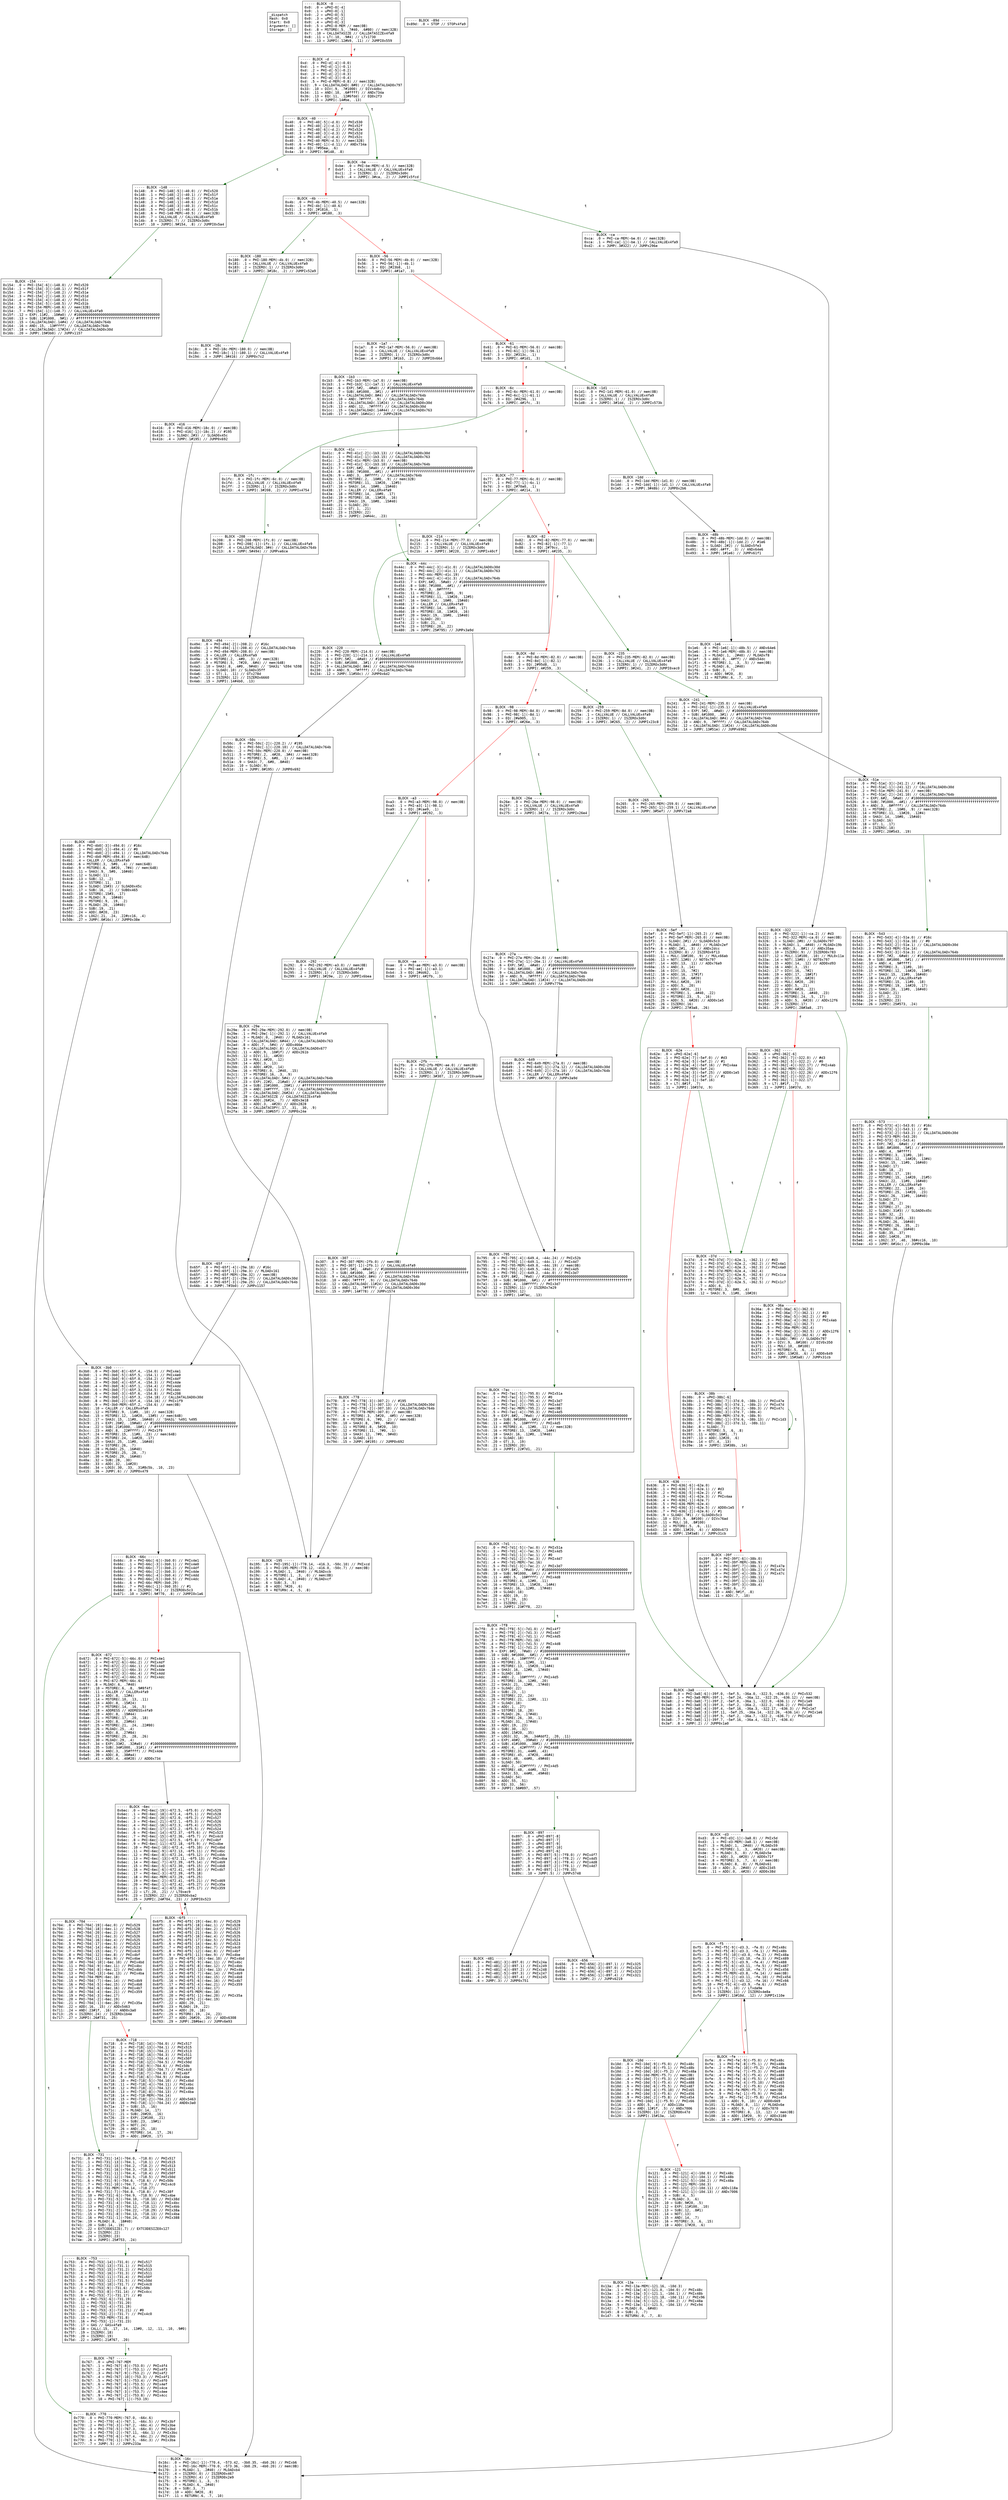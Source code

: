 
digraph G {
graph [fontname = "consolas"];
node  [fontname = "consolas"];
edge  [fontname = "consolas"];
ff [label="{_dispatch\lHash: 0x0\lStart: 0x0\lArguments: []\lStorage: []\l}", shape="record"];
block_0 [label="----- BLOCK ~0 -----\l0x0: .0 = uPHI~0[-4]\l0x0: .1 = uPHI~0[-1]\l0x0: .2 = uPHI~0[-5]\l0x0: .3 = uPHI~0[-2]\l0x0: .4 = uPHI~0[-3]\l0x0: .5 = uPHI~0-MEM // mem(0B)\l0x4: .8 = MSTORE(.5, .7#40, .6#80) // mem(32B)\l0x7: .10 = CALLDATASIZE // CALLDATASIZEx4fa9\l0x8: .11 = LT(.10, .9#4) // LTx1730\l0xc: .13 = JUMPI(.12#b9, .11) // JUMPI0x559\l", shape="record"];
block_d [label="----- BLOCK ~d -----\l0xd: .0 = PHI~d[-4](~0.0)\l0xd: .1 = PHI~d[-1](~0.1)\l0xd: .2 = PHI~d[-5](~0.2)\l0xd: .3 = PHI~d[-2](~0.3)\l0xd: .4 = PHI~d[-3](~0.4)\l0xd: .5 = PHI~d-MEM(~0.8) // mem(32B)\l0x32: .9 = CALLDATALOAD(.8#0) // CALLDATALOAD0x797\l0x33: .10 = DIV(.9, .7#1000) // DIVx4dbc\l0x34: .11 = AND(.10, .6#ffff) // ANDx734a\l0x3b: .13 = EQ(.11, .12#6fdd) // EQ0x2f3\l0x3f: .15 = JUMPI(.14#be, .13)\l", shape="record"];
block_40 [label="----- BLOCK ~40 -----\l0x40: .0 = PHI~40[-5](~d.0) // PHIx530\l0x40: .1 = PHI~40[-2](~d.1) // PHIx52f\l0x40: .2 = PHI~40[-6](~d.2) // PHIx52e\l0x40: .3 = PHI~40[-3](~d.3) // PHIx52d\l0x40: .4 = PHI~40[-4](~d.4) // PHIx52c\l0x40: .5 = PHI~40-MEM(~d.5) // mem(32B)\l0x40: .6 = PHI~40[-1](~d.11) // ANDx734a\l0x46: .8 = EQ(.7#95ea, .6)\l0x4a: .10 = JUMPI(.9#148, .8)\l", shape="record"];
block_4b [label="----- BLOCK ~4b -----\l0x4b: .0 = PHI~4b-MEM(~40.5) // mem(32B)\l0x4b: .1 = PHI~4b[-1](~40.6)\l0x51: .3 = EQ(.2#1816, .1)\l0x55: .5 = JUMPI(.4#180, .3)\l", shape="record"];
block_56 [label="----- BLOCK ~56 -----\l0x56: .0 = PHI~56-MEM(~4b.0) // mem(32B)\l0x56: .1 = PHI~56[-1](~4b.1)\l0x5c: .3 = EQ(.2#23b8, .1)\l0x60: .5 = JUMPI(.4#1a7, .3)\l", shape="record"];
block_61 [label="----- BLOCK ~61 -----\l0x61: .0 = PHI~61-MEM(~56.0) // mem(0B)\l0x61: .1 = PHI~61[-1](~56.1)\l0x67: .3 = EQ(.2#313c, .1)\l0x6b: .5 = JUMPI(.4#1d1, .3)\l", shape="record"];
block_6c [label="----- BLOCK ~6c -----\l0x6c: .0 = PHI~6c-MEM(~61.0) // mem(0B)\l0x6c: .1 = PHI~6c[-1](~61.1)\l0x72: .3 = EQ(.2#4296, .1)\l0x76: .5 = JUMPI(.4#1fc, .3)\l", shape="record"];
block_77 [label="----- BLOCK ~77 -----\l0x77: .0 = PHI~77-MEM(~6c.0) // mem(0B)\l0x77: .1 = PHI~77[-1](~6c.1)\l0x7d: .3 = EQ(.2#70a0, .1)\l0x81: .5 = JUMPI(.4#214, .3)\l", shape="record"];
block_82 [label="----- BLOCK ~82 -----\l0x82: .0 = PHI~82-MEM(~77.0) // mem(0B)\l0x82: .1 = PHI~82[-1](~77.1)\l0x88: .3 = EQ(.2#79cc, .1)\l0x8c: .5 = JUMPI(.4#235, .3)\l", shape="record"];
block_8d [label="----- BLOCK ~8d -----\l0x8d: .0 = PHI~8d-MEM(~82.0) // mem(0B)\l0x8d: .1 = PHI~8d[-1](~82.1)\l0x93: .3 = EQ(.2#95d8, .1)\l0x97: .5 = JUMPI(.4#259, .3)\l", shape="record"];
block_98 [label="----- BLOCK ~98 -----\l0x98: .0 = PHI~98-MEM(~8d.0) // mem(0B)\l0x98: .1 = PHI~98[-1](~8d.1)\l0x9e: .3 = EQ(.2#a905, .1)\l0xa2: .5 = JUMPI(.4#26e, .3)\l", shape="record"];
block_a3 [label="----- BLOCK ~a3 -----\l0xa3: .0 = PHI~a3-MEM(~98.0) // mem(0B)\l0xa3: .1 = PHI~a3[-1](~98.1)\l0xa9: .3 = EQ(.2#cae9, .1)\l0xad: .5 = JUMPI(.4#292, .3)\l", shape="record"];
block_ae [label="----- BLOCK ~ae -----\l0xae: .0 = PHI~ae-MEM(~a3.0) // mem(0B)\l0xae: .1 = PHI~ae[-1](~a3.1)\l0xb4: .3 = EQ(.2#dd62, .1)\l0xb8: .5 = JUMPI(.4#2fb, .3)\l", shape="record"];
block_be [label="----- BLOCK ~be -----\l0xbe: .0 = PHI~be-MEM(~d.5) // mem(32B)\l0xbf: .1 = CALLVALUE // CALLVALUEx4fa9\l0xc1: .2 = ISZERO(.1) // ISZEROx3d0c\l0xc5: .4 = JUMPI(.3#ca, .2) // JUMPIx5fcd\l", shape="record"];
block_ca [label="----- BLOCK ~ca -----\l0xca: .0 = PHI~ca-MEM(~be.0) // mem(32B)\l0xca: .1 = PHI~ca[-1](~be.1) // CALLVALUEx4fa9\l0xd2: .4 = JUMP(.3#322) // JUMPx296e\l", shape="record"];
block_d3 [label="----- BLOCK ~d3 -----\l0xd3: .0 = PHI~d3[-1](~3a8.0) // PHIx5d\l0xd3: .1 = PHI~d3-MEM(~3a8.1) // mem(0B)\l0xd7: .3 = MLOAD(.1, .2#40) // MLOADx59\l0xdc: .5 = MSTORE(.1, .3, .4#20) // mem(0B)\l0xde: .6 = MLOAD(.5, .0) // MLOADx5e\l0xe1: .7 = ADD(.3, .4#20) // ADD0x71f\l0xe2: .8 = MSTORE(.5, .7, .6) // mem(0B)\l0xe4: .9 = MLOAD(.8, .0) // MLOADx61\l0xeb: .10 = ADD(.3, .2#40) // ADDx2345\l0xee: .11 = ADD(.0, .4#20) // ADD0x38d\l", shape="record"];
block_f5 [label="----- BLOCK ~f5 -----\l0xf5: .0 = PHI~f5[-9](~d3.3, ~fe.0) // PHIx48c\l0xf5: .1 = PHI~f5[-8](~d3.3, ~fe.1) // PHIx48b\l0xf5: .2 = PHI~f5[-10](~d3.0, ~fe.2) // PHIx48a\l0xf5: .3 = PHI~f5[-7](~d3.10, ~fe.3) // PHIx489\l0xf5: .4 = PHI~f5[-5](~d3.9, ~fe.4) // PHIx488\l0xf5: .5 = PHI~f5[-6](~d3.11, ~fe.5) // PHIx487\l0xf5: .6 = PHI~f5[-3](~d3.10, ~fe.7) // PHIx456\l0xf5: .7 = PHI~f5-MEM(~d3.8, ~fe.14) // mem(0B)\l0xf5: .8 = PHI~f5[-2](~d3.11, ~fe.10) // PHIx454\l0xf5: .9 = PHI~f5[-1](~d3.12, ~fe.16) // PHIx66\l0xf5: .10 = PHI~f5[-4](~d3.9, ~fe.6) // PHIx65\l0xf8: .11 = LT(.9, .10) // LTxda9e\l0xf9: .12 = ISZERO(.11) // ISZEROx4e8a\l0xfd: .14 = JUMPI(.13#10d, .12) // JUMPIx110e\l", shape="record"];
block_fe [label="----- BLOCK ~fe -----\l0xfe: .0 = PHI~fe[-9](~f5.0) // PHIx48c\l0xfe: .1 = PHI~fe[-8](~f5.1) // PHIx48b\l0xfe: .2 = PHI~fe[-10](~f5.2) // PHIx48a\l0xfe: .3 = PHI~fe[-7](~f5.3) // PHIx489\l0xfe: .4 = PHI~fe[-5](~f5.4) // PHIx488\l0xfe: .5 = PHI~fe[-6](~f5.5) // PHIx487\l0xfe: .6 = PHI~fe[-4](~f5.10) // PHIx65\l0xfe: .7 = PHI~fe[-3](~f5.6) // PHIx456\l0xfe: .8 = PHI~fe-MEM(~f5.7) // mem(0B)\l0xfe: .9 = PHI~fe[-1](~f5.9) // PHIx66\l0xfe: .10 = PHI~fe[-2](~f5.8) // PHIx454\l0x100: .11 = ADD(.9, .10) // ADD0x669\l0x101: .12 = MLOAD(.8, .11) // MLOADx6e\l0x104: .13 = ADD(.9, .7) // ADDx7070\l0x105: .14 = MSTORE(.8, .13, .12) // mem(0B)\l0x108: .16 = ADD(.15#20, .9) // ADDx3180\l0x10c: .18 = JUMP(.17#f5) // JUMPx3b3a\l", shape="record"];
block_10d [label="----- BLOCK ~10d -----\l0x10d: .0 = PHI~10d[-9](~f5.0) // PHIx48c\l0x10d: .1 = PHI~10d[-8](~f5.1) // PHIx48b\l0x10d: .2 = PHI~10d[-10](~f5.2) // PHIx48a\l0x10d: .3 = PHI~10d-MEM(~f5.7) // mem(0B)\l0x10d: .4 = PHI~10d[-7](~f5.3) // PHIx489\l0x10d: .5 = PHI~10d[-5](~f5.4) // PHIx488\l0x10d: .6 = PHI~10d[-6](~f5.5) // PHIx487\l0x10d: .7 = PHI~10d[-4](~f5.10) // PHIx65\l0x10d: .8 = PHI~10d[-3](~f5.6) // PHIx456\l0x10d: .9 = PHI~10d[-2](~f5.8) // PHIx454\l0x10d: .10 = PHI~10d[-1](~f5.9) // PHIx66\l0x116: .11 = ADD(.5, .4) // ADDx118a\l0x11a: .13 = AND(.12#1f, .5) // ANDx7006\l0x11c: .14 = ISZERO(.13) // ISZERO0x47d\l0x120: .16 = JUMPI(.15#13a, .14)\l", shape="record"];
block_121 [label="----- BLOCK ~121 -----\l0x121: .0 = PHI~121[-4](~10d.0) // PHIx48c\l0x121: .1 = PHI~121[-3](~10d.1) // PHIx48b\l0x121: .2 = PHI~121[-5](~10d.2) // PHIx48a\l0x121: .3 = PHI~121-MEM(~10d.3)\l0x121: .4 = PHI~121[-2](~10d.11) // ADDx118a\l0x121: .5 = PHI~121[-1](~10d.13) // ANDx7006\l0x123: .6 = SUB(.4, .5)\l0x125: .7 = MLOAD(.3, .6)\l0x12b: .10 = SUB(.9#20, .5)\l0x12f: .12 = EXP(.11#100, .10)\l0x130: .13 = SUB(.12, .8#1)\l0x131: .14 = NOT(.13)\l0x132: .15 = AND(.14, .7)\l0x134: .16 = MSTORE(.3, .6, .15)\l0x137: .18 = ADD(.17#20, .6)\l", shape="record"];
block_13a [label="----- BLOCK ~13a -----\l0x13a: .0 = PHI~13a-MEM(~121.16, ~10d.3)\l0x13a: .1 = PHI~13a[-4](~121.0, ~10d.0) // PHIx48c\l0x13a: .2 = PHI~13a[-3](~121.1, ~10d.1) // PHIx48b\l0x13a: .3 = PHI~13a[-2](~121.18, ~10d.11) // PHIx96\l0x13a: .4 = PHI~13a[-5](~121.2, ~10d.2) // PHIx48a\l0x13a: .5 = PHI~13a[-1](~121.5, ~10d.13) // PHIx94\l0x142: .7 = MLOAD(.0, .6#40)\l0x145: .8 = SUB(.3, .7)\l0x147: .9 = RETURN(.0, .7, .8)\l", shape="record"];
block_148 [label="----- BLOCK ~148 -----\l0x148: .0 = PHI~148[-5](~40.0) // PHIx520\l0x148: .1 = PHI~148[-2](~40.1) // PHIx51f\l0x148: .2 = PHI~148[-6](~40.2) // PHIx51e\l0x148: .3 = PHI~148[-1](~40.6) // PHIx51d\l0x148: .4 = PHI~148[-3](~40.3) // PHIx51c\l0x148: .5 = PHI~148[-4](~40.4) // PHIx51b\l0x148: .6 = PHI~148-MEM(~40.5) // mem(32B)\l0x149: .7 = CALLVALUE // CALLVALUEx4fa9\l0x14b: .8 = ISZERO(.7) // ISZEROx3d0c\l0x14f: .10 = JUMPI(.9#154, .8) // JUMPI0x5a4\l", shape="record"];
block_154 [label="----- BLOCK ~154 -----\l0x154: .0 = PHI~154[-6](~148.0) // PHIx520\l0x154: .1 = PHI~154[-3](~148.1) // PHIx51f\l0x154: .2 = PHI~154[-7](~148.2) // PHIx51e\l0x154: .3 = PHI~154[-2](~148.3) // PHIx51d\l0x154: .4 = PHI~154[-4](~148.4) // PHIx51c\l0x154: .5 = PHI~154[-5](~148.5) // PHIx51b\l0x154: .6 = PHI~154-MEM(~148.6) // mem(32B)\l0x154: .7 = PHI~154[-1](~148.7) // CALLVALUEx4fa9\l0x15f: .12 = EXP(.11#2, .10#a0) // #10000000000000000000000000000000000000000\l0x160: .13 = SUB(.12#1000, .9#1) // #ffffffffffffffffffffffffffffffffffffffff\l0x163: .15 = CALLDATALOAD(.14#4) // CALLDATALOADx764b\l0x164: .16 = AND(.15, .13#ffff) // CALLDATALOADx764b\l0x167: .18 = CALLDATALOAD(.17#24) // CALLDATALOAD0x30d\l0x16b: .20 = JUMP(.19#3b0) // JUMPx1157\l", shape="record"];
block_16c [label="----- BLOCK ~16c -----\l0x16c: .0 = PHI~16c[-1](~770.4, ~573.42, ~3b0.35, ~4b0.26) // PHIxb6\l0x16c: .1 = PHI~16c-MEM(~770.0, ~573.36, ~3b0.29, ~4b0.20) // mem(0B)\l0x170: .3 = MLOAD(.1, .2#40) // MLOADxb4\l0x172: .4 = ISZERO(.0) // ISZERO0x467\l0x173: .5 = ISZERO(.4) // ISZERO0x2e9\l0x175: .6 = MSTORE(.1, .3, .5)\l0x176: .7 = MLOAD(.6, .2#40)\l0x17a: .8 = SUB(.3, .7)\l0x17d: .10 = ADD(.9#20, .8)\l0x17f: .11 = RETURN(.6, .7, .10)\l", shape="record"];
block_180 [label="----- BLOCK ~180 -----\l0x180: .0 = PHI~180-MEM(~4b.0) // mem(32B)\l0x181: .1 = CALLVALUE // CALLVALUEx4fa9\l0x183: .2 = ISZERO(.1) // ISZEROx3d0c\l0x187: .4 = JUMPI(.3#18c, .2) // JUMPIx52a9\l", shape="record"];
block_18c [label="----- BLOCK ~18c -----\l0x18c: .0 = PHI~18c-MEM(~180.0) // mem(0B)\l0x18c: .1 = PHI~18c[-1](~180.1) // CALLVALUEx4fa9\l0x194: .4 = JUMP(.3#416) // JUMP0x7c2\l", shape="record"];
block_195 [label="----- BLOCK ~195 -----\l0x195: .0 = PHI~195[-1](~778.14, ~416.3, ~50c.10) // PHIxcd\l0x195: .1 = PHI~195-MEM(~778.12, ~416.0, ~50c.7) // mem(0B)\l0x199: .3 = MLOAD(.1, .2#40) // MLOADxcb\l0x19c: .4 = MSTORE(.1, .3, .0) // mem(0B)\l0x19d: .5 = MLOAD(.4, .2#40) // MLOADxcf\l0x1a1: .6 = SUB(.3, .5)\l0x1a4: .8 = ADD(.7#20, .6)\l0x1a6: .9 = RETURN(.4, .5, .8)\l", shape="record"];
block_1a7 [label="----- BLOCK ~1a7 -----\l0x1a7: .0 = PHI~1a7-MEM(~56.0) // mem(0B)\l0x1a8: .1 = CALLVALUE // CALLVALUEx4fa9\l0x1aa: .2 = ISZERO(.1) // ISZEROx3d0c\l0x1ae: .4 = JUMPI(.3#1b3, .2) // JUMPI0x664\l", shape="record"];
block_1b3 [label="----- BLOCK ~1b3 -----\l0x1b3: .0 = PHI~1b3-MEM(~1a7.0) // mem(0B)\l0x1b3: .1 = PHI~1b3[-1](~1a7.1) // CALLVALUEx4fa9\l0x1be: .6 = EXP(.5#2, .4#a0) // #10000000000000000000000000000000000000000\l0x1bf: .7 = SUB(.6#1000, .3#1) // #ffffffffffffffffffffffffffffffffffffffff\l0x1c2: .9 = CALLDATALOAD(.8#4) // CALLDATALOADx764b\l0x1c4: .10 = AND(.7#ffff, .9) // CALLDATALOADx764b\l0x1c8: .12 = CALLDATALOAD(.11#24) // CALLDATALOAD0x30d\l0x1c9: .13 = AND(.12, .7#ffff) // CALLDATALOAD0x30d\l0x1cc: .15 = CALLDATALOAD(.14#44) // CALLDATALOAD0x763\l0x1d0: .17 = JUMP(.16#41c) // JUMPx2839\l", shape="record"];
block_1d1 [label="----- BLOCK ~1d1 -----\l0x1d1: .0 = PHI~1d1-MEM(~61.0) // mem(0B)\l0x1d2: .1 = CALLVALUE // CALLVALUEx4fa9\l0x1d4: .2 = ISZERO(.1) // ISZEROx3d0c\l0x1d8: .4 = JUMPI(.3#1dd, .2) // JUMPIx573b\l", shape="record"];
block_1dd [label="----- BLOCK ~1dd -----\l0x1dd: .0 = PHI~1dd-MEM(~1d1.0) // mem(0B)\l0x1dd: .1 = PHI~1dd[-1](~1d1.1) // CALLVALUEx4fa9\l0x1e5: .4 = JUMP(.3#48b) // JUMP0x2b6\l", shape="record"];
block_1e6 [label="----- BLOCK ~1e6 -----\l0x1e6: .0 = PHI~1e6[-1](~48b.5) // ANDx64e6\l0x1e6: .1 = PHI~1e6-MEM(~48b.0) // mem(0B)\l0x1ea: .3 = MLOAD(.1, .2#40) // MLOADxf8\l0x1ef: .5 = AND(.0, .4#ff) // ANDx54dc\l0x1f1: .6 = MSTORE(.1, .3, .5) // mem(0B)\l0x1f2: .7 = MLOAD(.6, .2#40)\l0x1f6: .8 = SUB(.3, .7)\l0x1f9: .10 = ADD(.9#20, .8)\l0x1fb: .11 = RETURN(.6, .7, .10)\l", shape="record"];
block_1fc [label="----- BLOCK ~1fc -----\l0x1fc: .0 = PHI~1fc-MEM(~6c.0) // mem(0B)\l0x1fd: .1 = CALLVALUE // CALLVALUEx4fa9\l0x1ff: .2 = ISZERO(.1) // ISZEROx3d0c\l0x203: .4 = JUMPI(.3#208, .2) // JUMPIx4754\l", shape="record"];
block_208 [label="----- BLOCK ~208 -----\l0x208: .0 = PHI~208-MEM(~1fc.0) // mem(0B)\l0x208: .1 = PHI~208[-1](~1fc.1) // CALLVALUEx4fa9\l0x20f: .4 = CALLDATALOAD(.3#4) // CALLDATALOADx764b\l0x213: .6 = JUMP(.5#494) // JUMPxe6ce\l", shape="record"];
block_214 [label="----- BLOCK ~214 -----\l0x214: .0 = PHI~214-MEM(~77.0) // mem(0B)\l0x215: .1 = CALLVALUE // CALLVALUEx4fa9\l0x217: .2 = ISZERO(.1) // ISZEROx3d0c\l0x21b: .4 = JUMPI(.3#220, .2) // JUMPIx40cf\l", shape="record"];
block_220 [label="----- BLOCK ~220 -----\l0x220: .0 = PHI~220-MEM(~214.0) // mem(0B)\l0x220: .1 = PHI~220[-1](~214.1) // CALLVALUEx4fa9\l0x22b: .6 = EXP(.5#2, .4#a0) // #10000000000000000000000000000000000000000\l0x22c: .7 = SUB(.6#1000, .3#1) // #ffffffffffffffffffffffffffffffffffffffff\l0x22f: .9 = CALLDATALOAD(.8#4) // CALLDATALOADx764b\l0x230: .10 = AND(.9, .7#ffff) // CALLDATALOADx764b\l0x234: .12 = JUMP(.11#50c) // JUMP0x6d2\l", shape="record"];
block_235 [label="----- BLOCK ~235 -----\l0x235: .0 = PHI~235-MEM(~82.0) // mem(0B)\l0x236: .1 = CALLVALUE // CALLVALUEx4fa9\l0x238: .2 = ISZERO(.1) // ISZEROx3d0c\l0x23c: .4 = JUMPI(.3#241, .2) // JUMPI0xec0\l", shape="record"];
block_241 [label="----- BLOCK ~241 -----\l0x241: .0 = PHI~241-MEM(~235.0) // mem(0B)\l0x241: .1 = PHI~241[-1](~235.1) // CALLVALUEx4fa9\l0x24c: .6 = EXP(.5#2, .4#a0) // #10000000000000000000000000000000000000000\l0x24d: .7 = SUB(.6#1000, .3#1) // #ffffffffffffffffffffffffffffffffffffffff\l0x250: .9 = CALLDATALOAD(.8#4) // CALLDATALOADx764b\l0x251: .10 = AND(.9, .7#ffff) // CALLDATALOADx764b\l0x254: .12 = CALLDATALOAD(.11#24) // CALLDATALOAD0x30d\l0x258: .14 = JUMP(.13#51e) // JUMPx6902\l", shape="record"];
block_259 [label="----- BLOCK ~259 -----\l0x259: .0 = PHI~259-MEM(~8d.0) // mem(0B)\l0x25a: .1 = CALLVALUE // CALLVALUEx4fa9\l0x25c: .2 = ISZERO(.1) // ISZEROx3d0c\l0x260: .4 = JUMPI(.3#265, .2) // JUMPIx23c8\l", shape="record"];
block_265 [label="----- BLOCK ~265 -----\l0x265: .0 = PHI~265-MEM(~259.0) // mem(0B)\l0x265: .1 = PHI~265[-1](~259.1) // CALLVALUEx4fa9\l0x26d: .4 = JUMP(.3#5ef) // JUMPx72a8\l", shape="record"];
block_26e [label="----- BLOCK ~26e -----\l0x26e: .0 = PHI~26e-MEM(~98.0) // mem(0B)\l0x26f: .1 = CALLVALUE // CALLVALUEx4fa9\l0x271: .2 = ISZERO(.1) // ISZEROx3d0c\l0x275: .4 = JUMPI(.3#27a, .2) // JUMPIx26e4\l", shape="record"];
block_27a [label="----- BLOCK ~27a -----\l0x27a: .0 = PHI~27a-MEM(~26e.0) // mem(0B)\l0x27a: .1 = PHI~27a[-1](~26e.1) // CALLVALUEx4fa9\l0x285: .6 = EXP(.5#2, .4#a0) // #10000000000000000000000000000000000000000\l0x286: .7 = SUB(.6#1000, .3#1) // #ffffffffffffffffffffffffffffffffffffffff\l0x289: .9 = CALLDATALOAD(.8#4) // CALLDATALOADx764b\l0x28a: .10 = AND(.9, .7#ffff) // CALLDATALOADx764b\l0x28d: .12 = CALLDATALOAD(.11#24) // CALLDATALOAD0x30d\l0x291: .14 = JUMP(.13#649) // JUMPx779a\l", shape="record"];
block_292 [label="----- BLOCK ~292 -----\l0x292: .0 = PHI~292-MEM(~a3.0) // mem(0B)\l0x293: .1 = CALLVALUE // CALLVALUEx4fa9\l0x295: .2 = ISZERO(.1) // ISZEROx3d0c\l0x299: .4 = JUMPI(.3#29e, .2) // JUMPIx6bea\l", shape="record"];
block_29e [label="----- BLOCK ~29e -----\l0x29e: .0 = PHI~29e-MEM(~292.0) // mem(0B)\l0x29e: .1 = PHI~29e[-1](~292.1) // CALLVALUEx4fa9\l0x2a3: .3 = MLOAD(.0, .2#40) // MLOADx161\l0x2aa: .7 = CALLDATALOAD(.6#44) // CALLDATALOAD0x763\l0x2ad: .8 = ADD(.7, .5#4) // ADDx466e\l0x2ae: .9 = CALLDATALOAD(.8) // CALLDATALOAD0x677\l0x2b2: .11 = ADD(.9, .10#1f) // ADDx261b\l0x2b5: .12 = DIV(.11, .4#20)\l0x2b7: .13 = MUL(.4#20, .12)\l0x2b9: .14 = ADD(.3, .13)\l0x2bb: .15 = ADD(.4#20, .14)\l0x2be: .16 = MSTORE(.0, .2#40, .15)\l0x2c1: .17 = MSTORE(.16, .3, .9)\l0x2c7: .19 = CALLDATALOAD(.5#4) // CALLDATALOADx764b\l0x2ce: .23 = EXP(.22#2, .21#a0) // #10000000000000000000000000000000000000000\l0x2cf: .24 = SUB(.23#1000, .20#1) // #ffffffffffffffffffffffffffffffffffffffff\l0x2d0: .25 = AND(.24#ffff, .19) // CALLDATALOADx764b\l0x2d5: .27 = CALLDATALOAD(.26#24) // CALLDATALOAD0x30d\l0x2d7: .28 = CALLDATASIZE // CALLDATASIZEx4fa9\l0x2de: .30 = ADD(.26#24, .7) // ADDx3e18\l0x2e4: .31 = ADD(.3, .4#20) // ADDx2828\l0x2ea: .32 = CALLDATACOPY(.17, .31, .30, .9)\l0x2fa: .34 = JUMP(.33#65f) // JUMP0x24e\l", shape="record"];
block_2fb [label="----- BLOCK ~2fb -----\l0x2fb: .0 = PHI~2fb-MEM(~ae.0) // mem(0B)\l0x2fc: .1 = CALLVALUE // CALLVALUEx4fa9\l0x2fe: .2 = ISZERO(.1) // ISZEROx3d0c\l0x302: .4 = JUMPI(.3#307, .2) // JUMPI0xa4e\l", shape="record"];
block_307 [label="----- BLOCK ~307 -----\l0x307: .0 = PHI~307-MEM(~2fb.0) // mem(0B)\l0x307: .1 = PHI~307[-1](~2fb.1) // CALLVALUEx4fa9\l0x312: .6 = EXP(.5#2, .4#a0) // #10000000000000000000000000000000000000000\l0x313: .7 = SUB(.6#1000, .3#1) // #ffffffffffffffffffffffffffffffffffffffff\l0x316: .9 = CALLDATALOAD(.8#4) // CALLDATALOADx764b\l0x318: .10 = AND(.7#ffff, .9) // CALLDATALOADx764b\l0x31c: .12 = CALLDATALOAD(.11#24) // CALLDATALOAD0x30d\l0x31d: .13 = AND(.12, .7#ffff) // CALLDATALOAD0x30d\l0x321: .15 = JUMP(.14#778) // JUMPx1574\l", shape="record"];
block_322 [label="----- BLOCK ~322 -----\l0x322: .0 = PHI~322[-1](~ca.2) // #d3\l0x322: .1 = PHI~322-MEM(~ca.0) // mem(0B)\l0x326: .3 = SLOAD(.2#0) // SLOAD0x797\l0x32a: .5 = MLOAD(.1, .4#40) // MLOADx19b\l0x332: .9 = AND(.3, .8#1) // ANDx35aa\l0x333: .10 = ISZERO(.9) // ISZERO0x783\l0x337: .12 = MUL(.11#100, .10) // MUL0x11a\l0x33a: .14 = NOT(.13#0) // NOT0x797\l0x33b: .15 = ADD(.14, .12) // ADD0xd93\l0x33e: .16 = AND(.3, .15)\l0x342: .17 = DIV(.16, .7#2)\l0x346: .19 = ADD(.17, .18#1f)\l0x349: .20 = DIV(.19, .6#20)\l0x34b: .21 = MUL(.6#20, .20)\l0x34d: .22 = ADD(.5, .21)\l0x34f: .23 = ADD(.6#20, .22)\l0x352: .24 = MSTORE(.1, .4#40, .23)\l0x355: .25 = MSTORE(.24, .5, .17)\l0x359: .26 = ADD(.5, .6#20) // ADDx12f6\l0x35d: .27 = ISZERO(.17)\l0x361: .29 = JUMPI(.28#3a8, .27)\l", shape="record"];
block_362 [label="----- BLOCK ~362 -----\l0x362: .0 = uPHI~362[-6]\l0x362: .1 = PHI~362[-7](~322.0) // #d3\l0x362: .2 = PHI~362[-5](~322.2) // #0\l0x362: .3 = PHI~362[-4](~322.17) // PHIx4ab\l0x362: .4 = PHI~362-MEM(~322.25)\l0x362: .5 = PHI~362[-3](~322.26) // ADDx12f6\l0x362: .6 = PHI~362[-2](~322.2) // #0\l0x362: .7 = PHI~362[-1](~322.17)\l0x365: .9 = LT(.8#1f, .7)\l0x369: .11 = JUMPI(.10#37d, .9)\l", shape="record"];
block_36a [label="----- BLOCK ~36a -----\l0x36a: .0 = PHI~36a[-6](~362.0)\l0x36a: .1 = PHI~36a[-7](~362.1) // #d3\l0x36a: .2 = PHI~36a[-5](~362.2) // #0\l0x36a: .3 = PHI~36a[-4](~362.3) // PHIx4ab\l0x36a: .4 = PHI~36a[-1](~362.7)\l0x36a: .5 = PHI~36a-MEM(~362.4)\l0x36a: .6 = PHI~36a[-3](~362.5) // ADDx12f6\l0x36a: .7 = PHI~36a[-2](~362.6) // #0\l0x36f: .9 = SLOAD(.7#0) // SLOAD0x797\l0x370: .10 = DIV(.9, .8#100) // DIV0x350\l0x371: .11 = MUL(.10, .8#100)\l0x373: .12 = MSTORE(.5, .6, .11)\l0x377: .14 = ADD(.13#20, .6) // ADD0x649\l0x37c: .16 = JUMP(.15#3a8) // JUMPx31cb\l", shape="record"];
block_37d [label="----- BLOCK ~37d -----\l0x37d: .0 = PHI~37d[-7](~62e.1, ~362.1) // #d3\l0x37d: .1 = PHI~37d[-5](~62e.2, ~362.2) // PHIx4a1\l0x37d: .2 = PHI~37d[-4](~62e.3, ~362.3) // PHIx4a0\l0x37d: .3 = PHI~37d-MEM(~62e.4, ~362.4)\l0x37d: .4 = PHI~37d[-2](~62e.6, ~362.6) // PHIx1ca\l0x37d: .5 = PHI~37d[-1](~62e.7, ~362.7)\l0x37d: .6 = PHI~37d[-3](~62e.5, ~362.5) // PHIx1c7\l0x37f: .7 = ADD(.6, .5)\l0x384: .9 = MSTORE(.3, .8#0, .4)\l0x389: .12 = SHA3(.9, .11#0, .10#20)\l", shape="record"];
block_38b [label="----- BLOCK ~38b -----\l0x38b: .0 = uPHI~38b[-6]\l0x38b: .1 = PHI~38b[-7](~37d.0, ~38b.1) // PHIx47e\l0x38b: .2 = PHI~38b[-5](~37d.1, ~38b.2) // PHIx47d\l0x38b: .3 = PHI~38b[-4](~37d.2, ~38b.3) // PHIx47c\l0x38b: .4 = PHI~38b[-3](~37d.7, ~38b.4)\l0x38b: .5 = PHI~38b-MEM(~37d.9, ~38b.9)\l0x38b: .6 = PHI~38b[-1](~37d.6, ~38b.13) // PHIx1d3\l0x38b: .7 = PHI~38b[-2](~37d.12, ~38b.11)\l0x38d: .8 = SLOAD(.7)\l0x38f: .9 = MSTORE(.5, .6, .8)\l0x393: .11 = ADD(.10#1, .7)\l0x397: .13 = ADD(.12#20, .6)\l0x39a: .14 = GT(.4, .13)\l0x39e: .16 = JUMPI(.15#38b, .14)\l", shape="record"];
block_39f [label="----- BLOCK ~39f -----\l0x39f: .0 = PHI~39f[-6](~38b.0)\l0x39f: .1 = PHI~39f-MEM(~38b.9)\l0x39f: .2 = PHI~39f[-7](~38b.1) // PHIx47e\l0x39f: .3 = PHI~39f[-5](~38b.2) // PHIx47d\l0x39f: .4 = PHI~39f[-4](~38b.3) // PHIx47c\l0x39f: .5 = PHI~39f[-2](~38b.11)\l0x39f: .6 = PHI~39f[-1](~38b.13)\l0x39f: .7 = PHI~39f[-3](~38b.4)\l0x3a1: .8 = SUB(.6, .7)\l0x3a4: .10 = AND(.9#1f, .8)\l0x3a6: .11 = ADD(.7, .10)\l", shape="record"];
block_3a8 [label="----- BLOCK ~3a8 -----\l0x3a8: .0 = PHI~3a8[-6](~39f.0, ~5ef.5, ~36a.0, ~322.5, ~636.0) // PHIx532\l0x3a8: .1 = PHI~3a8-MEM(~39f.1, ~5ef.24, ~36a.12, ~322.25, ~636.12) // mem(0B)\l0x3a8: .2 = PHI~3a8[-7](~39f.2, ~5ef.0, ~36a.1, ~322.0, ~636.1) // PHIx1e9\l0x3a8: .3 = PHI~3a8[-5](~39f.3, ~5ef.2, ~36a.2, ~322.2, ~636.2) // PHIx1e8\l0x3a8: .4 = PHI~3a8[-4](~39f.4, ~5ef.16, ~36a.3, ~322.17, ~636.3) // PHIx1e7\l0x3a8: .5 = PHI~3a8[-3](~39f.11, ~5ef.25, ~36a.14, ~322.26, ~636.14) // PHIx1e6\l0x3a8: .6 = PHI~3a8[-2](~39f.5, ~5ef.2, ~36a.7, ~322.2, ~636.7) // PHIx1e5\l0x3a8: .7 = PHI~3a8[-1](~39f.7, ~5ef.16, ~36a.4, ~322.17, ~636.4)\l0x3af: .8 = JUMP(.2) // JUMP0x1a0\l", shape="record"];
block_3b0 [label="----- BLOCK ~3b0 -----\l0x3b0: .0 = PHI~3b0[-8](~65f.4, ~154.0) // PHIx4e1\l0x3b0: .1 = PHI~3b0[-5](~65f.5, ~154.1) // PHIx4e0\l0x3b0: .2 = PHI~3b0[-9](~65f.0, ~154.2) // PHIx4df\l0x3b0: .3 = PHI~3b0[-4](~65f.4, ~154.3) // PHIx4de\l0x3b0: .4 = PHI~3b0[-6](~65f.1, ~154.4) // PHIx4dd\l0x3b0: .5 = PHI~3b0[-7](~65f.3, ~154.5) // PHIx4dc\l0x3b0: .6 = PHI~3b0[-3](~65f.6, ~154.8) // PHIx208\l0x3b0: .7 = PHI~3b0[-1](~65f.3, ~154.18) // CALLDATALOAD0x30d\l0x3b0: .8 = PHI~3b0[-2](~65f.4, ~154.16) // PHIx1f9\l0x3b0: .9 = PHI~3b0-MEM(~65f.2, ~154.6) // mem(0B)\l0x3b1: .10 = CALLER // CALLERx4fa9\l0x3b6: .12 = MSTORE(.9, .11#0, .10) // mem(32B)\l0x3bd: .15 = MSTORE(.12, .14#20, .13#5) // mem(64B)\l0x3c2: .17 = SHA3(.15, .11#0, .16#40) // 'SHA3i' %491 %495\l0x3c9: .21 = EXP(.20#2, .19#a0) // #10000000000000000000000000000000000000000\l0x3ca: .22 = SUB(.21#1000, .18#1) // #ffffffffffffffffffffffffffffffffffffffff\l0x3cc: .23 = AND(.8, .22#ffff) // PHIx1f9\l0x3cf: .24 = MSTORE(.15, .11#0, .23) // mem(64B)\l0x3d2: .25 = MSTORE(.24, .14#20, .17)\l0x3d5: .26 = SHA3(.25, .11#0, .16#40)\l0x3d8: .27 = SSTORE(.26, .7)\l0x3da: .28 = MLOAD(.25, .16#40)\l0x3dd: .29 = MSTORE(.25, .28, .7)\l0x3df: .30 = MLOAD(.29, .16#40)\l0x40a: .32 = SUB(.28, .30)\l0x40b: .33 = ADD(.32, .14#20)\l0x40d: .34 = LOG3(.30, .33, .31#8c5b, .10, .23)\l0x415: .36 = JUMP(.6) // JUMP0x479\l", shape="record"];
block_416 [label="----- BLOCK ~416 -----\l0x416: .0 = PHI~416-MEM(~18c.0) // mem(0B)\l0x416: .1 = PHI~416[-1](~18c.2) // #195\l0x419: .3 = SLOAD(.2#3) // SLOAD0x45c\l0x41b: .4 = JUMP(.1#195) // JUMP0x692\l", shape="record"];
block_41c [label="----- BLOCK ~41c -----\l0x41c: .0 = PHI~41c[-2](~1b3.13) // CALLDATALOAD0x30d\l0x41c: .1 = PHI~41c[-1](~1b3.15) // CALLDATALOAD0x763\l0x41c: .2 = PHI~41c-MEM(~1b3.0) // mem(0B)\l0x41c: .3 = PHI~41c[-3](~1b3.10) // CALLDATALOADx764b\l0x423: .7 = EXP(.6#2, .5#a0) // #10000000000000000000000000000000000000000\l0x424: .8 = SUB(.7#1000, .4#1) // #ffffffffffffffffffffffffffffffffffffffff\l0x426: .9 = AND(.3, .8#ffff) // CALLDATALOADx764b\l0x42b: .11 = MSTORE(.2, .10#0, .9) // mem(32B)\l0x432: .14 = MSTORE(.11, .13#20, .12#5)\l0x437: .16 = SHA3(.14, .10#0, .15#40)\l0x438: .17 = CALLER // CALLERx4fa9\l0x43a: .18 = MSTORE(.14, .10#0, .17)\l0x43d: .19 = MSTORE(.18, .13#20, .16)\l0x43f: .20 = SHA3(.19, .10#0, .15#40)\l0x440: .21 = SLOAD(.20)\l0x442: .22 = GT(.1, .21)\l0x443: .23 = ISZERO(.22)\l0x447: .25 = JUMPI(.24#44c, .23)\l", shape="record"];
block_44c [label="----- BLOCK ~44c -----\l0x44c: .0 = PHI~44c[-3](~41c.0) // CALLDATALOAD0x30d\l0x44c: .1 = PHI~44c[-2](~41c.1) // CALLDATALOAD0x763\l0x44c: .2 = PHI~44c-MEM(~41c.19)\l0x44c: .3 = PHI~44c[-4](~41c.3) // CALLDATALOADx764b\l0x453: .7 = EXP(.6#2, .5#a0) // #10000000000000000000000000000000000000000\l0x454: .8 = SUB(.7#1000, .4#1) // #ffffffffffffffffffffffffffffffffffffffff\l0x456: .9 = AND(.3, .8#ffff)\l0x45b: .11 = MSTORE(.2, .10#0, .9)\l0x462: .14 = MSTORE(.11, .13#20, .12#5)\l0x467: .16 = SHA3(.14, .10#0, .15#40)\l0x468: .17 = CALLER // CALLERx4fa9\l0x46a: .18 = MSTORE(.14, .10#0, .17)\l0x46d: .19 = MSTORE(.18, .13#20, .16)\l0x46f: .20 = SHA3(.19, .10#0, .15#40)\l0x471: .21 = SLOAD(.20)\l0x474: .22 = SUB(.21, .1)\l0x476: .23 = SSTORE(.20, .22)\l0x480: .26 = JUMP(.25#795) // JUMPx3a9d\l", shape="record"];
block_481 [label="----- BLOCK ~481 -----\l0x481: .0 = PHI~481[-3](~897.0) // PHIx24a\l0x481: .1 = PHI~481[-2](~897.1) // PHIx249\l0x481: .2 = PHI~481[-4](~897.2) // PHIx248\l0x481: .3 = PHI~481[-5](~897.3) // PHIx247\l0x481: .4 = PHI~481[-1](~897.4) // PHIx245\l0x48a: .6 = JUMP(.3) // JUMP0x751\l", shape="record"];
block_48b [label="----- BLOCK ~48b -----\l0x48b: .0 = PHI~48b-MEM(~1dd.0) // mem(0B)\l0x48b: .1 = PHI~48b[-1](~1dd.2) // #1e6\l0x48e: .3 = SLOAD(.2#2) // SLOADx5fe3\l0x491: .5 = AND(.4#ff, .3) // ANDx64e6\l0x493: .6 = JUMP(.1#1e6) // JUMPx61f1\l", shape="record"];
block_494 [label="----- BLOCK ~494 -----\l0x494: .0 = PHI~494[-2](~208.2) // #16c\l0x494: .1 = PHI~494[-1](~208.4) // CALLDATALOADx764b\l0x494: .2 = PHI~494-MEM(~208.0) // mem(0B)\l0x495: .3 = CALLER // CALLERx4fa9\l0x49a: .5 = MSTORE(.2, .4#0, .3) // mem(32B)\l0x49f: .8 = MSTORE(.5, .7#20, .6#4) // mem(64B)\l0x4a3: .10 = SHA3(.8, .4#0, .9#40) // 'SHA3i' %594 %598\l0x4a4: .11 = SLOAD(.10) // SLOADx35ff\l0x4a6: .12 = GT(.1, .11) // GTx278d\l0x4a7: .13 = ISZERO(.12) // ISZEROx6660\l0x4ab: .15 = JUMPI(.14#4b0, .13)\l", shape="record"];
block_4b0 [label="----- BLOCK ~4b0 -----\l0x4b0: .0 = PHI~4b0[-3](~494.0) // #16c\l0x4b0: .1 = PHI~4b0[-1](~494.4) // #0\l0x4b0: .2 = PHI~4b0[-2](~494.1) // CALLDATALOADx764b\l0x4b0: .3 = PHI~4b0-MEM(~494.8) // mem(64B)\l0x4b1: .4 = CALLER // CALLERx4fa9\l0x4b6: .6 = MSTORE(.3, .5#0, .4) // mem(64B)\l0x4bd: .9 = MSTORE(.6, .8#20, .7#4) // mem(64B)\l0x4c3: .11 = SHA3(.9, .5#0, .10#40)\l0x4c5: .12 = SLOAD(.11)\l0x4c8: .13 = SUB(.12, .2)\l0x4ca: .14 = SSTORE(.11, .13)\l0x4ce: .16 = SLOAD(.15#3) // SLOAD0x45c\l0x4d1: .17 = SUB(.16, .2) // SUB0x465\l0x4d3: .18 = SSTORE(.15#3, .17)\l0x4d5: .19 = MLOAD(.9, .10#40)\l0x4d8: .20 = MSTORE(.9, .19, .2)\l0x4da: .21 = MLOAD(.20, .10#40)\l0x4ff: .23 = SUB(.19, .21)\l0x502: .24 = ADD(.8#20, .23)\l0x504: .25 = LOG2(.21, .24, .22#cc16, .4)\l0x50b: .27 = JUMP(.0#16c) // JUMP0x38e\l", shape="record"];
block_50c [label="----- BLOCK ~50c -----\l0x50c: .0 = PHI~50c[-2](~220.2) // #195\l0x50c: .1 = PHI~50c[-1](~220.10) // CALLDATALOADx764b\l0x50c: .2 = PHI~50c-MEM(~220.0) // mem(0B)\l0x511: .5 = MSTORE(.2, .4#20, .3#4) // mem(32B)\l0x516: .7 = MSTORE(.5, .6#0, .1) // mem(64B)\l0x51a: .9 = SHA3(.7, .6#0, .8#40)\l0x51b: .10 = SLOAD(.9)\l0x51d: .11 = JUMP(.0#195) // JUMP0x692\l", shape="record"];
block_51e [label="----- BLOCK ~51e -----\l0x51e: .0 = PHI~51e[-3](~241.2) // #16c\l0x51e: .1 = PHI~51e[-1](~241.12) // CALLDATALOAD0x30d\l0x51e: .2 = PHI~51e-MEM(~241.0) // mem(0B)\l0x51e: .3 = PHI~51e[-2](~241.10) // CALLDATALOADx764b\l0x525: .7 = EXP(.6#2, .5#a0) // #10000000000000000000000000000000000000000\l0x526: .8 = SUB(.7#1000, .4#1) // #ffffffffffffffffffffffffffffffffffffffff\l0x528: .9 = AND(.3, .8#ffff) // CALLDATALOADx764b\l0x52d: .11 = MSTORE(.2, .10#0, .9) // mem(32B)\l0x532: .14 = MSTORE(.11, .13#20, .12#4)\l0x536: .16 = SHA3(.14, .10#0, .15#40)\l0x537: .17 = SLOAD(.16)\l0x539: .18 = GT(.1, .17)\l0x53a: .19 = ISZERO(.18)\l0x53e: .21 = JUMPI(.20#543, .19)\l", shape="record"];
block_543 [label="----- BLOCK ~543 -----\l0x543: .0 = PHI~543[-4](~51e.0) // #16c\l0x543: .1 = PHI~543[-1](~51e.10) // #0\l0x543: .2 = PHI~543[-2](~51e.1) // CALLDATALOAD0x30d\l0x543: .3 = PHI~543-MEM(~51e.14)\l0x543: .4 = PHI~543[-3](~51e.3) // CALLDATALOADx764b\l0x54a: .8 = EXP(.7#2, .6#a0) // #10000000000000000000000000000000000000000\l0x54b: .9 = SUB(.8#1000, .5#1) // #ffffffffffffffffffffffffffffffffffffffff\l0x54d: .10 = AND(.4, .9#ffff)\l0x552: .12 = MSTORE(.3, .11#0, .10)\l0x559: .15 = MSTORE(.12, .14#20, .13#5)\l0x55e: .17 = SHA3(.15, .11#0, .16#40)\l0x55f: .18 = CALLER // CALLERx4fa9\l0x561: .19 = MSTORE(.15, .11#0, .18)\l0x564: .20 = MSTORE(.19, .14#20, .17)\l0x566: .21 = SHA3(.20, .11#0, .16#40)\l0x567: .22 = SLOAD(.21)\l0x569: .23 = GT(.2, .22)\l0x56a: .24 = ISZERO(.23)\l0x56e: .26 = JUMPI(.25#573, .24)\l", shape="record"];
block_573 [label="----- BLOCK ~573 -----\l0x573: .0 = PHI~573[-4](~543.0) // #16c\l0x573: .1 = PHI~573[-1](~543.1) // #0\l0x573: .2 = PHI~573[-2](~543.2) // CALLDATALOAD0x30d\l0x573: .3 = PHI~573-MEM(~543.20)\l0x573: .4 = PHI~573[-3](~543.4)\l0x57a: .8 = EXP(.7#2, .6#a0) // #10000000000000000000000000000000000000000\l0x57b: .9 = SUB(.8#1000, .5#1) // #ffffffffffffffffffffffffffffffffffffffff\l0x57d: .10 = AND(.4, .9#ffff)\l0x582: .12 = MSTORE(.3, .11#0, .10)\l0x589: .15 = MSTORE(.12, .14#20, .13#4)\l0x58e: .17 = SHA3(.15, .11#0, .16#40)\l0x590: .18 = SLOAD(.17)\l0x593: .19 = SUB(.18, .2)\l0x595: .20 = SSTORE(.17, .19)\l0x599: .22 = MSTORE(.15, .14#20, .21#5)\l0x59c: .23 = SHA3(.22, .11#0, .16#40)\l0x59d: .24 = CALLER // CALLERx4fa9\l0x59f: .25 = MSTORE(.22, .11#0, .24)\l0x5a1: .26 = MSTORE(.25, .14#20, .23)\l0x5a5: .27 = SHA3(.26, .11#0, .16#40)\l0x5a7: .28 = SLOAD(.27)\l0x5aa: .29 = SUB(.28, .2)\l0x5ac: .30 = SSTORE(.27, .29)\l0x5b0: .32 = SLOAD(.31#3) // SLOAD0x45c\l0x5b3: .33 = SUB(.32, .2)\l0x5b5: .34 = SSTORE(.31#3, .33)\l0x5b7: .35 = MLOAD(.26, .16#40)\l0x5ba: .36 = MSTORE(.26, .35, .2)\l0x5bc: .37 = MLOAD(.36, .16#40)\l0x5e1: .39 = SUB(.35, .37)\l0x5e4: .40 = ADD(.14#20, .39)\l0x5e6: .41 = LOG2(.37, .40, .38#cc16, .10)\l0x5ee: .43 = JUMP(.0#16c) // JUMP0x38e\l", shape="record"];
block_5ef [label="----- BLOCK ~5ef -----\l0x5ef: .0 = PHI~5ef[-1](~265.2) // #d3\l0x5ef: .1 = PHI~5ef-MEM(~265.0) // mem(0B)\l0x5f3: .3 = SLOAD(.2#1) // SLOAD0x5c3\l0x5f7: .5 = MLOAD(.1, .4#40) // MLOADx2ef\l0x5fe: .8 = AND(.2#1, .3) // ANDx2dcc\l0x5ff: .9 = ISZERO(.8) // ISZEROx6f13\l0x603: .11 = MUL(.10#100, .9) // MULx66ab\l0x606: .13 = NOT(.12#0) // NOT0x797\l0x607: .14 = ADD(.13, .11) // ADDx76a9\l0x60a: .15 = AND(.3, .14)\l0x60e: .16 = DIV(.15, .7#2)\l0x612: .18 = ADD(.16, .17#1f)\l0x615: .19 = DIV(.18, .6#20)\l0x617: .20 = MUL(.6#20, .19)\l0x619: .21 = ADD(.5, .20)\l0x61b: .22 = ADD(.6#20, .21)\l0x61e: .23 = MSTORE(.1, .4#40, .22)\l0x621: .24 = MSTORE(.23, .5, .16)\l0x625: .25 = ADD(.5, .6#20) // ADD0x1e5\l0x629: .26 = ISZERO(.16)\l0x62d: .28 = JUMPI(.27#3a8, .26)\l", shape="record"];
block_62e [label="----- BLOCK ~62e -----\l0x62e: .0 = uPHI~62e[-6]\l0x62e: .1 = PHI~62e[-7](~5ef.0) // #d3\l0x62e: .2 = PHI~62e[-5](~5ef.2) // #1\l0x62e: .3 = PHI~62e[-4](~5ef.16) // PHIx4aa\l0x62e: .4 = PHI~62e-MEM(~5ef.24)\l0x62e: .5 = PHI~62e[-3](~5ef.25) // ADD0x1e5\l0x62e: .6 = PHI~62e[-2](~5ef.2) // #1\l0x62e: .7 = PHI~62e[-1](~5ef.16)\l0x631: .9 = LT(.8#1f, .7)\l0x635: .11 = JUMPI(.10#37d, .9)\l", shape="record"];
block_636 [label="----- BLOCK ~636 -----\l0x636: .0 = PHI~636[-6](~62e.0)\l0x636: .1 = PHI~636[-7](~62e.1) // #d3\l0x636: .2 = PHI~636[-5](~62e.2) // #1\l0x636: .3 = PHI~636[-4](~62e.3) // PHIx4aa\l0x636: .4 = PHI~636[-1](~62e.7)\l0x636: .5 = PHI~636-MEM(~62e.4)\l0x636: .6 = PHI~636[-3](~62e.5) // ADD0x1e5\l0x636: .7 = PHI~636[-2](~62e.6) // #1\l0x63b: .9 = SLOAD(.7#1) // SLOAD0x5c3\l0x63c: .10 = DIV(.9, .8#100) // DIVx76ad\l0x63d: .11 = MUL(.10, .8#100)\l0x63f: .12 = MSTORE(.5, .6, .11)\l0x643: .14 = ADD(.13#20, .6) // ADD0x673\l0x648: .16 = JUMP(.15#3a8) // JUMPx31cb\l", shape="record"];
block_649 [label="----- BLOCK ~649 -----\l0x649: .0 = PHI~649-MEM(~27a.0) // mem(0B)\l0x649: .1 = PHI~649[-1](~27a.12) // CALLDATALOAD0x30d\l0x649: .2 = PHI~649[-2](~27a.10) // CALLDATALOADx764b\l0x64f: .5 = CALLER // CALLERx4fa9\l0x655: .7 = JUMP(.6#795) // JUMPx3a9d\l", shape="record"];
block_656 [label="----- BLOCK ~656 -----\l0x656: .0 = PHI~656[-2](~897.1) // PHIx325\l0x656: .1 = PHI~656[-3](~897.0) // PHIx324\l0x656: .2 = PHI~656[-4](~897.2) // PHIx323\l0x656: .3 = PHI~656[-1](~897.4) // PHIx321\l0x65e: .5 = JUMP(.2) // JUMPx6219\l", shape="record"];
block_65f [label="----- BLOCK ~65f -----\l0x65f: .0 = PHI~65f[-4](~29e.18) // #16c\l0x65f: .1 = PHI~65f[-1](~29e.3) // MLOADx161\l0x65f: .2 = PHI~65f-MEM(~29e.32) // mem(0B)\l0x65f: .3 = PHI~65f[-2](~29e.27) // CALLDATALOAD0x30d\l0x65f: .4 = PHI~65f[-3](~29e.25) // CALLDATALOADx764b\l0x66b: .8 = JUMP(.7#3b0) // JUMPx1157\l", shape="record"];
block_66c [label="----- BLOCK ~66c -----\l0x66c: .0 = PHI~66c[-6](~3b0.0) // PHIx4e1\l0x66c: .1 = PHI~66c[-3](~3b0.1) // PHIx4e0\l0x66c: .2 = PHI~66c[-7](~3b0.2) // PHIx4df\l0x66c: .3 = PHI~66c[-2](~3b0.3) // PHIx4de\l0x66c: .4 = PHI~66c[-4](~3b0.4) // PHIx4dd\l0x66c: .5 = PHI~66c[-5](~3b0.5) // PHIx4dc\l0x66c: .6 = PHI~66c-MEM(~3b0.29)\l0x66c: .7 = PHI~66c[-1](~3b0.35) // #1\l0x66d: .8 = ISZERO(.7#1) // ISZERO0x5c3\l0x671: .10 = JUMPI(.9#770, .8) // JUMPI0x1a6\l", shape="record"];
block_672 [label="----- BLOCK ~672 -----\l0x672: .0 = PHI~672[-5](~66c.0) // PHIx4e1\l0x672: .1 = PHI~672[-6](~66c.2) // PHIx4df\l0x672: .2 = PHI~672[-2](~66c.1) // PHIx4e0\l0x672: .3 = PHI~672[-1](~66c.3) // PHIx4de\l0x672: .4 = PHI~672[-3](~66c.4) // PHIx4dd\l0x672: .5 = PHI~672[-4](~66c.5) // PHIx4dc\l0x672: .6 = PHI~672-MEM(~66c.6)\l0x674: .8 = MLOAD(.6, .7#40)\l0x697: .10 = MSTORE(.6, .8, .9#8f4f)\l0x698: .11 = CALLER // CALLERx4fa9\l0x69c: .13 = ADD(.8, .12#4)\l0x69f: .14 = MSTORE(.10, .13, .11)\l0x6a3: .16 = ADD(.8, .15#24)\l0x6a6: .17 = MSTORE(.14, .16, .5)\l0x6a7: .18 = ADDRESS // ADDRESSx4fa9\l0x6ab: .20 = ADD(.8, .19#44)\l0x6ae: .21 = MSTORE(.17, .20, .18)\l0x6b4: .24 = ADD(.8, .23#64)\l0x6b7: .25 = MSTORE(.21, .24, .22#80)\l0x6b9: .26 = MLOAD(.25, .4)\l0x6bd: .28 = ADD(.8, .27#84)\l0x6be: .29 = MSTORE(.25, .28, .26)\l0x6c0: .30 = MLOAD(.29, .4)\l0x6c7: .34 = EXP(.33#2, .32#a0) // #10000000000000000000000000000000000000000\l0x6c8: .35 = SUB(.34#1000, .31#1) // #ffffffffffffffffffffffffffffffffffffffff\l0x6ca: .36 = AND(.3, .35#ffff) // PHIx4de\l0x6e0: .39 = ADD(.8, .38#a4)\l0x6e5: .41 = ADD(.4, .40#20) // ADD0x734\l", shape="record"];
block_6ec [label="----- BLOCK ~6ec -----\l0x6ec: .0 = PHI~6ec[-19](~672.5, ~6f5.0) // PHIx529\l0x6ec: .1 = PHI~6ec[-18](~672.4, ~6f5.1) // PHIx528\l0x6ec: .2 = PHI~6ec[-20](~672.0, ~6f5.2) // PHIx527\l0x6ec: .3 = PHI~6ec[-21](~672.1, ~6f5.3) // PHIx526\l0x6ec: .4 = PHI~6ec[-16](~672.3, ~6f5.4) // PHIx525\l0x6ec: .5 = PHI~6ec[-17](~672.2, ~6f5.5) // PHIx524\l0x6ec: .6 = PHI~6ec[-14](~672.37, ~6f5.6) // PHIx523\l0x6ec: .7 = PHI~6ec[-15](~672.36, ~6f5.7) // PHIx4c0\l0x6ec: .8 = PHI~6ec[-12](~672.5, ~6f5.8) // PHIx4bf\l0x6ec: .9 = PHI~6ec[-11](~672.18, ~6f5.9) // PHIx4be\l0x6ec: .10 = PHI~6ec[-10](~672.4, ~6f5.10) // PHIx4bd\l0x6ec: .11 = PHI~6ec[-9](~672.13, ~6f5.11) // PHIx4bc\l0x6ec: .12 = PHI~6ec[-8](~672.24, ~6f5.12) // PHIx4bb\l0x6ec: .13 = PHI~6ec[-13](~672.11, ~6f5.13) // PHIx4ba\l0x6ec: .14 = PHI~6ec[-7](~672.39, ~6f5.14) // PHIx4b9\l0x6ec: .15 = PHI~6ec[-5](~672.30, ~6f5.15) // PHIx4b8\l0x6ec: .16 = PHI~6ec[-6](~672.41, ~6f5.16) // PHIx4b7\l0x6ec: .17 = PHI~6ec[-3](~672.39, ~6f5.18)\l0x6ec: .18 = PHI~6ec-MEM(~672.29, ~6f5.25)\l0x6ec: .19 = PHI~6ec[-2](~672.41, ~6f5.21) // PHIx469\l0x6ec: .20 = PHI~6ec[-1](~672.42, ~6f5.27) // PHIx35a\l0x6ec: .21 = PHI~6ec[-4](~672.30, ~6f5.17) // PHIx359\l0x6ef: .22 = LT(.20, .21) // LT0xec9\l0x6f0: .23 = ISZERO(.22) // ISZERO0xba2\l0x6f4: .25 = JUMPI(.24#704, .23) // JUMPI0x523\l", shape="record"];
block_6f5 [label="----- BLOCK ~6f5 -----\l0x6f5: .0 = PHI~6f5[-19](~6ec.0) // PHIx529\l0x6f5: .1 = PHI~6f5[-18](~6ec.1) // PHIx528\l0x6f5: .2 = PHI~6f5[-20](~6ec.2) // PHIx527\l0x6f5: .3 = PHI~6f5[-21](~6ec.3) // PHIx526\l0x6f5: .4 = PHI~6f5[-16](~6ec.4) // PHIx525\l0x6f5: .5 = PHI~6f5[-17](~6ec.5) // PHIx524\l0x6f5: .6 = PHI~6f5[-14](~6ec.6) // PHIx523\l0x6f5: .7 = PHI~6f5[-15](~6ec.7) // PHIx4c0\l0x6f5: .8 = PHI~6f5[-12](~6ec.8) // PHIx4bf\l0x6f5: .9 = PHI~6f5[-11](~6ec.9) // PHIx4be\l0x6f5: .10 = PHI~6f5[-10](~6ec.10) // PHIx4bd\l0x6f5: .11 = PHI~6f5[-9](~6ec.11) // PHIx4bc\l0x6f5: .12 = PHI~6f5[-8](~6ec.12) // PHIx4bb\l0x6f5: .13 = PHI~6f5[-13](~6ec.13) // PHIx4ba\l0x6f5: .14 = PHI~6f5[-7](~6ec.14) // PHIx4b9\l0x6f5: .15 = PHI~6f5[-5](~6ec.15) // PHIx4b8\l0x6f5: .16 = PHI~6f5[-6](~6ec.16) // PHIx4b7\l0x6f5: .17 = PHI~6f5[-4](~6ec.21) // PHIx359\l0x6f5: .18 = PHI~6f5[-3](~6ec.17)\l0x6f5: .19 = PHI~6f5-MEM(~6ec.18)\l0x6f5: .20 = PHI~6f5[-1](~6ec.20) // PHIx35a\l0x6f5: .21 = PHI~6f5[-2](~6ec.19)\l0x6f7: .22 = ADD(.20, .21)\l0x6f8: .23 = MLOAD(.19, .22)\l0x6fb: .24 = ADD(.20, .18)\l0x6fc: .25 = MSTORE(.19, .24, .23)\l0x6ff: .27 = ADD(.26#20, .20) // ADDx6308\l0x703: .29 = JUMP(.28#6ec) // JUMPx6e93\l", shape="record"];
block_704 [label="----- BLOCK ~704 -----\l0x704: .0 = PHI~704[-19](~6ec.0) // PHIx529\l0x704: .1 = PHI~704[-18](~6ec.1) // PHIx528\l0x704: .2 = PHI~704[-20](~6ec.2) // PHIx527\l0x704: .3 = PHI~704[-21](~6ec.3) // PHIx526\l0x704: .4 = PHI~704[-16](~6ec.4) // PHIx525\l0x704: .5 = PHI~704[-17](~6ec.5) // PHIx524\l0x704: .6 = PHI~704[-14](~6ec.6) // PHIx523\l0x704: .7 = PHI~704[-15](~6ec.7) // PHIx4c0\l0x704: .8 = PHI~704[-12](~6ec.8) // PHIx4bf\l0x704: .9 = PHI~704[-11](~6ec.9) // PHIx4be\l0x704: .10 = PHI~704[-10](~6ec.10) // PHIx4bd\l0x704: .11 = PHI~704[-9](~6ec.11) // PHIx4bc\l0x704: .12 = PHI~704[-8](~6ec.12) // PHIx4bb\l0x704: .13 = PHI~704[-13](~6ec.13) // PHIx4ba\l0x704: .14 = PHI~704-MEM(~6ec.18)\l0x704: .15 = PHI~704[-7](~6ec.14) // PHIx4b9\l0x704: .16 = PHI~704[-5](~6ec.15) // PHIx4b8\l0x704: .17 = PHI~704[-6](~6ec.16) // PHIx4b7\l0x704: .18 = PHI~704[-4](~6ec.21) // PHIx359\l0x704: .19 = PHI~704[-3](~6ec.17)\l0x704: .20 = PHI~704[-2](~6ec.19)\l0x704: .21 = PHI~704[-1](~6ec.20) // PHIx35a\l0x70d: .22 = ADD(.16, .15) // ADDx5463\l0x711: .24 = AND(.23#1f, .16) // AND0x3a0\l0x713: .25 = ISZERO(.24) // ISZEROx1b4e\l0x717: .27 = JUMPI(.26#731, .25)\l", shape="record"];
block_718 [label="----- BLOCK ~718 -----\l0x718: .0 = PHI~718[-14](~704.0) // PHIx517\l0x718: .1 = PHI~718[-13](~704.1) // PHIx515\l0x718: .2 = PHI~718[-15](~704.2) // PHIx513\l0x718: .3 = PHI~718[-16](~704.3) // PHIx511\l0x718: .4 = PHI~718[-11](~704.4) // PHIx50f\l0x718: .5 = PHI~718[-12](~704.5) // PHIx50d\l0x718: .6 = PHI~718[-9](~704.6) // PHIx50b\l0x718: .7 = PHI~718[-10](~704.7) // PHIx4c0\l0x718: .8 = PHI~718[-7](~704.8) // PHIx4bf\l0x718: .9 = PHI~718[-6](~704.9) // PHIx4be\l0x718: .10 = PHI~718[-5](~704.10) // PHIx4bd\l0x718: .11 = PHI~718[-4](~704.11) // PHIx4bc\l0x718: .12 = PHI~718[-3](~704.12) // PHIx4bb\l0x718: .13 = PHI~718[-8](~704.13) // PHIx4ba\l0x718: .14 = PHI~718-MEM(~704.14)\l0x718: .15 = PHI~718[-2](~704.22) // ADDx5463\l0x718: .16 = PHI~718[-1](~704.24) // AND0x3a0\l0x71a: .17 = SUB(.15, .16)\l0x71c: .18 = MLOAD(.14, .17)\l0x722: .21 = SUB(.20#20, .16)\l0x726: .23 = EXP(.22#100, .21)\l0x727: .24 = SUB(.23, .19#1)\l0x728: .25 = NOT(.24)\l0x729: .26 = AND(.25, .18)\l0x72b: .27 = MSTORE(.14, .17, .26)\l0x72e: .29 = ADD(.28#20, .17)\l", shape="record"];
block_731 [label="----- BLOCK ~731 -----\l0x731: .0 = PHI~731[-14](~704.0, ~718.0) // PHIx517\l0x731: .1 = PHI~731[-13](~704.1, ~718.1) // PHIx515\l0x731: .2 = PHI~731[-15](~704.2, ~718.2) // PHIx513\l0x731: .3 = PHI~731[-16](~704.3, ~718.3) // PHIx511\l0x731: .4 = PHI~731[-11](~704.4, ~718.4) // PHIx50f\l0x731: .5 = PHI~731[-12](~704.5, ~718.5) // PHIx50d\l0x731: .6 = PHI~731[-9](~704.6, ~718.6) // PHIx50b\l0x731: .7 = PHI~731[-10](~704.7, ~718.7) // PHIx4c0\l0x731: .8 = PHI~731-MEM(~704.14, ~718.27)\l0x731: .9 = PHI~731[-7](~704.8, ~718.8) // PHIx38f\l0x731: .10 = PHI~731[-6](~704.9, ~718.9) // PHIx4be\l0x731: .11 = PHI~731[-5](~704.10, ~718.10) // PHIx38d\l0x731: .12 = PHI~731[-4](~704.11, ~718.11) // PHIx4bc\l0x731: .13 = PHI~731[-3](~704.12, ~718.12) // PHIx4bb\l0x731: .14 = PHI~731[-2](~704.22, ~718.29) // PHIx38a\l0x731: .15 = PHI~731[-8](~704.13, ~718.13) // PHIx4ba\l0x731: .16 = PHI~731[-1](~704.24, ~718.16) // PHIx388\l0x73e: .19 = MLOAD(.8, .18#40)\l0x741: .20 = SUB(.14, .19)\l0x747: .22 = EXTCODESIZE(.7) // EXTCODESIZE0x127\l0x748: .23 = ISZERO(.22)\l0x74a: .24 = ISZERO(.23)\l0x74e: .26 = JUMPI(.25#753, .24)\l", shape="record"];
block_753 [label="----- BLOCK ~753 -----\l0x753: .0 = PHI~753[-14](~731.0) // PHIx517\l0x753: .1 = PHI~753[-13](~731.1) // PHIx515\l0x753: .2 = PHI~753[-15](~731.2) // PHIx513\l0x753: .3 = PHI~753[-16](~731.3) // PHIx511\l0x753: .4 = PHI~753[-11](~731.4) // PHIx50f\l0x753: .5 = PHI~753[-12](~731.5) // PHIx50d\l0x753: .6 = PHI~753[-10](~731.7) // PHIx4c0\l0x753: .7 = PHI~753[-9](~731.6) // PHIx50b\l0x753: .8 = PHI~753[-8](~731.14) // PHIx4cc\l0x753: .9 = PHI~753[-7](~731.17) // #0\l0x753: .10 = PHI~753[-6](~731.19)\l0x753: .11 = PHI~753[-5](~731.20)\l0x753: .12 = PHI~753[-4](~731.19)\l0x753: .13 = PHI~753[-3](~731.21) // #0\l0x753: .14 = PHI~753[-2](~731.7) // PHIx4c0\l0x753: .15 = PHI~753-MEM(~731.8)\l0x753: .16 = PHI~753[-1](~731.23)\l0x755: .17 = GAS // GASx4fa9\l0x756: .18 = CALL(.15, .17, .14, .13#0, .12, .11, .10, .9#0)\l0x757: .19 = ISZERO(.18)\l0x759: .20 = ISZERO(.19)\l0x75d: .22 = JUMPI(.21#767, .20)\l", shape="record"];
block_767 [label="----- BLOCK ~767 -----\l0x767: .0 = uPHI~767-MEM\l0x767: .1 = PHI~767[-8](~753.0) // PHIx4f4\l0x767: .2 = PHI~767[-7](~753.1) // PHIx4f3\l0x767: .3 = PHI~767[-9](~753.2) // PHIx4f2\l0x767: .4 = PHI~767[-10](~753.3) // PHIx4f1\l0x767: .5 = PHI~767[-5](~753.4) // PHIx4f0\l0x767: .6 = PHI~767[-6](~753.5) // PHIx4ef\l0x767: .7 = PHI~767[-4](~753.6) // PHIx4ce\l0x767: .8 = PHI~767[-3](~753.7) // PHIx4ee\l0x767: .9 = PHI~767[-2](~753.8) // PHIx4cc\l0x767: .10 = PHI~767[-1](~753.19)\l", shape="record"];
block_770 [label="----- BLOCK ~770 -----\l0x770: .0 = PHI~770-MEM(~767.0, ~66c.6)\l0x770: .1 = PHI~770[-4](~767.1, ~66c.5) // PHIx3bf\l0x770: .2 = PHI~770[-3](~767.2, ~66c.4) // PHIx3be\l0x770: .3 = PHI~770[-5](~767.3, ~66c.0) // PHIx3bd\l0x770: .4 = PHI~770[-2](~767.11, ~66c.1) // PHIx3bc\l0x770: .5 = PHI~770[-6](~767.4, ~66c.2) // PHIx3bb\l0x770: .6 = PHI~770[-1](~767.5, ~66c.3) // PHIx3ba\l0x777: .7 = JUMP(.5) // JUMPx233a\l", shape="record"];
block_778 [label="----- BLOCK ~778 -----\l0x778: .0 = PHI~778[-3](~307.2) // #195\l0x778: .1 = PHI~778[-1](~307.13) // CALLDATALOAD0x30d\l0x778: .2 = PHI~778[-2](~307.10) // CALLDATALOADx764b\l0x778: .3 = PHI~778-MEM(~307.0) // mem(0B)\l0x77f: .6 = MSTORE(.3, .5#20, .4#5) // mem(32B)\l0x784: .8 = MSTORE(.6, .7#0, .2) // mem(64B)\l0x789: .10 = SHA3(.8, .7#0, .9#40)\l0x78c: .11 = MSTORE(.8, .5#20, .10)\l0x78f: .12 = MSTORE(.11, .7#0, .1)\l0x791: .13 = SHA3(.12, .7#0, .9#40)\l0x792: .14 = SLOAD(.13)\l0x794: .15 = JUMP(.0#195) // JUMP0x692\l", shape="record"];
block_795 [label="----- BLOCK ~795 -----\l0x795: .0 = PHI~795[-4](~649.4, ~44c.24) // PHIx52b\l0x795: .1 = PHI~795[-1](~649.1, ~44c.1) // PHIx4d7\l0x795: .2 = PHI~795-MEM(~649.0, ~44c.19) // mem(0B)\l0x795: .3 = PHI~795[-3](~649.5, ~44c.3) // PHIx4d5\l0x795: .4 = PHI~795[-2](~649.2, ~44c.0) // PHIx3d7\l0x79e: .9 = EXP(.8#2, .7#a0) // #10000000000000000000000000000000000000000\l0x79f: .10 = SUB(.9#1000, .6#1) // #ffffffffffffffffffffffffffffffffffffffff\l0x7a1: .11 = AND(.4, .10#ffff) // PHIx3d7\l0x7a2: .12 = ISZERO(.11) // ISZEROx7e29\l0x7a3: .13 = ISZERO(.12)\l0x7a7: .15 = JUMPI(.14#7ac, .13)\l", shape="record"];
block_7ac [label="----- BLOCK ~7ac -----\l0x7ac: .0 = PHI~7ac[-5](~795.0) // PHIx51a\l0x7ac: .1 = PHI~7ac[-1](~795.5) // #0\l0x7ac: .2 = PHI~7ac[-3](~795.4) // PHIx3d7\l0x7ac: .3 = PHI~7ac[-2](~795.1) // PHIx4d7\l0x7ac: .4 = PHI~7ac-MEM(~795.2) // mem(0B)\l0x7ac: .5 = PHI~7ac[-4](~795.3) // PHIx4d5\l0x7b3: .9 = EXP(.8#2, .7#a0) // #10000000000000000000000000000000000000000\l0x7b4: .10 = SUB(.9#1000, .6#1) // #ffffffffffffffffffffffffffffffffffffffff\l0x7b6: .11 = AND(.5, .10#ffff) // PHIx4d5\l0x7bb: .13 = MSTORE(.4, .12#0, .11) // mem(32B)\l0x7c0: .16 = MSTORE(.13, .15#20, .14#4)\l0x7c4: .18 = SHA3(.16, .12#0, .17#40)\l0x7c5: .19 = SLOAD(.18)\l0x7c7: .20 = GT(.3, .19)\l0x7c8: .21 = ISZERO(.20)\l0x7cc: .23 = JUMPI(.22#7d1, .21)\l", shape="record"];
block_7d1 [label="----- BLOCK ~7d1 -----\l0x7d1: .0 = PHI~7d1[-5](~7ac.0) // PHIx51a\l0x7d1: .1 = PHI~7d1[-4](~7ac.5) // PHIx4d5\l0x7d1: .2 = PHI~7d1[-1](~7ac.1) // #0\l0x7d1: .3 = PHI~7d1[-2](~7ac.3) // PHIx4d7\l0x7d1: .4 = PHI~7d1-MEM(~7ac.16)\l0x7d1: .5 = PHI~7d1[-3](~7ac.2) // PHIx3d7\l0x7d8: .9 = EXP(.8#2, .7#a0) // #10000000000000000000000000000000000000000\l0x7d9: .10 = SUB(.9#1000, .6#1) // #ffffffffffffffffffffffffffffffffffffffff\l0x7db: .11 = AND(.5, .10#ffff) // PHIx4d8\l0x7e0: .13 = MSTORE(.4, .12#0, .11)\l0x7e5: .16 = MSTORE(.13, .15#20, .14#4)\l0x7e9: .18 = SHA3(.16, .12#0, .17#40)\l0x7ea: .19 = SLOAD(.18)\l0x7ed: .20 = ADD(.19, .3)\l0x7ee: .21 = LT(.20, .19)\l0x7ef: .22 = ISZERO(.21)\l0x7f3: .24 = JUMPI(.23#7f8, .22)\l", shape="record"];
block_7f8 [label="----- BLOCK ~7f8 -----\l0x7f8: .0 = PHI~7f8[-5](~7d1.0) // PHIx4f7\l0x7f8: .1 = PHI~7f8[-2](~7d1.3) // PHIx4d7\l0x7f8: .2 = PHI~7f8[-4](~7d1.1) // PHIx4d5\l0x7f8: .3 = PHI~7f8-MEM(~7d1.16)\l0x7f8: .4 = PHI~7f8[-3](~7d1.5) // PHIx4d8\l0x7f8: .5 = PHI~7f8[-1](~7d1.2) // #0\l0x800: .9 = EXP(.8#2, .7#a0) // #10000000000000000000000000000000000000000\l0x801: .10 = SUB(.9#1000, .6#1) // #ffffffffffffffffffffffffffffffffffffffff\l0x804: .11 = AND(.4, .10#ffff) // PHIx4d8\l0x809: .13 = MSTORE(.3, .12#0, .11)\l0x810: .16 = MSTORE(.13, .15#20, .14#4)\l0x815: .18 = SHA3(.16, .12#0, .17#40)\l0x817: .19 = SLOAD(.18)\l0x81a: .20 = AND(.2, .10#ffff) // PHIx4d5\l0x81d: .21 = MSTORE(.16, .12#0, .20)\l0x820: .22 = SHA3(.21, .12#0, .17#40)\l0x822: .23 = SLOAD(.22)\l0x825: .24 = SUB(.23, .1)\l0x828: .25 = SSTORE(.22, .24)\l0x82c: .26 = MSTORE(.21, .12#0, .11)\l0x82e: .27 = SLOAD(.18)\l0x830: .28 = ADD(.1, .27)\l0x833: .29 = SSTORE(.18, .28)\l0x835: .30 = MLOAD(.26, .17#40)\l0x838: .31 = MSTORE(.26, .30, .1)\l0x83a: .32 = MLOAD(.31, .17#40)\l0x83e: .33 = ADD(.19, .23)\l0x866: .35 = SUB(.30, .32)\l0x869: .36 = ADD(.15#20, .35)\l0x86b: .37 = LOG3(.32, .36, .34#ddf2, .20, .11)\l0x872: .41 = EXP(.40#2, .39#a0) // #10000000000000000000000000000000000000000\l0x873: .42 = SUB(.41#1000, .38#1) // #ffffffffffffffffffffffffffffffffffffffff\l0x876: .43 = AND(.4, .42#ffff) // PHIx4d8\l0x87b: .45 = MSTORE(.31, .44#0, .43)\l0x880: .48 = MSTORE(.45, .47#20, .46#4)\l0x885: .50 = SHA3(.48, .44#0, .49#40)\l0x886: .51 = SLOAD(.50)\l0x889: .52 = AND(.2, .42#ffff) // PHIx4d5\l0x88b: .53 = MSTORE(.48, .44#0, .52)\l0x88d: .54 = SHA3(.53, .44#0, .49#40)\l0x88e: .55 = SLOAD(.54)\l0x88f: .56 = ADD(.55, .51)\l0x891: .57 = EQ(.33, .56)\l0x895: .59 = JUMPI(.58#897, .57)\l", shape="record"];
block_897 [label="----- BLOCK ~897 -----\l0x897: .0 = uPHI~897[-8]\l0x897: .1 = uPHI~897[-7]\l0x897: .2 = uPHI~897[-9]\l0x897: .3 = uPHI~897[-10]\l0x897: .4 = uPHI~897[-6]\l0x897: .5 = PHI~897[-5](~7f8.0) // PHIx4f7\l0x897: .6 = PHI~897[-4](~7f8.2) // PHIx4d5\l0x897: .7 = PHI~897[-3](~7f8.4) // PHIx4d8\l0x897: .8 = PHI~897[-2](~7f8.1) // PHIx4d7\l0x897: .9 = PHI~897[-1](~7f8.33)\l0x89c: .10 = JUMP(.5) // JUMPx5748\l", shape="record"];
block_89d [label="----- BLOCK ~89d -----\l0x89d: .0 = STOP // STOPx4fa9\l", shape="record"];
block_0 -> block_d [label=" f", color="red"];
block_d -> block_40 [label=" f", color="red"];
block_d -> block_be [label=" t", color="darkgreen"];
block_40 -> block_4b [label=" f", color="red"];
block_40 -> block_148 [label=" t", color="darkgreen"];
block_4b -> block_56 [label=" f", color="red"];
block_4b -> block_180 [label=" t", color="darkgreen"];
block_56 -> block_61 [label=" f", color="red"];
block_56 -> block_1a7 [label=" t", color="darkgreen"];
block_61 -> block_6c [label=" f", color="red"];
block_61 -> block_1d1 [label=" t", color="darkgreen"];
block_6c -> block_77 [label=" f", color="red"];
block_6c -> block_1fc [label=" t", color="darkgreen"];
block_77 -> block_82 [label=" f", color="red"];
block_77 -> block_214 [label=" t", color="darkgreen"];
block_82 -> block_8d [label=" f", color="red"];
block_82 -> block_235 [label=" t", color="darkgreen"];
block_8d -> block_98 [label=" f", color="red"];
block_8d -> block_259 [label=" t", color="darkgreen"];
block_98 -> block_a3 [label=" f", color="red"];
block_98 -> block_26e [label=" t", color="darkgreen"];
block_a3 -> block_ae [label=" f", color="red"];
block_a3 -> block_292 [label=" t", color="darkgreen"];
block_ae -> block_2fb [label=" t", color="darkgreen"];
block_be -> block_ca [label=" t", color="darkgreen"];
block_ca -> block_322;
block_d3 -> block_f5;
block_f5 -> block_fe [label=" f", color="red"];
block_f5 -> block_10d [label=" t", color="darkgreen"];
block_fe -> block_f5;
block_10d -> block_121 [label=" f", color="red"];
block_10d -> block_13a [label=" t", color="darkgreen"];
block_121 -> block_13a;
block_148 -> block_154 [label=" t", color="darkgreen"];
block_154 -> block_3b0;
block_180 -> block_18c [label=" t", color="darkgreen"];
block_18c -> block_416;
block_1a7 -> block_1b3 [label=" t", color="darkgreen"];
block_1b3 -> block_41c;
block_1d1 -> block_1dd [label=" t", color="darkgreen"];
block_1dd -> block_48b;
block_1fc -> block_208 [label=" t", color="darkgreen"];
block_208 -> block_494;
block_214 -> block_220 [label=" t", color="darkgreen"];
block_220 -> block_50c;
block_235 -> block_241 [label=" t", color="darkgreen"];
block_241 -> block_51e;
block_259 -> block_265 [label=" t", color="darkgreen"];
block_265 -> block_5ef;
block_26e -> block_27a [label=" t", color="darkgreen"];
block_27a -> block_649;
block_292 -> block_29e [label=" t", color="darkgreen"];
block_29e -> block_65f;
block_2fb -> block_307 [label=" t", color="darkgreen"];
block_307 -> block_778;
block_322 -> block_362 [label=" f", color="red"];
block_322 -> block_3a8 [label=" t", color="darkgreen"];
block_362 -> block_36a [label=" f", color="red"];
block_362 -> block_37d [label=" t", color="darkgreen"];
block_36a -> block_3a8;
block_37d -> block_38b;
block_38b -> block_39f [label=" f", color="red"];
block_38b -> block_38b [label=" t", color="darkgreen"];
block_39f -> block_3a8;
block_3a8 -> block_d3;
block_3b0 -> block_16c;
block_3b0 -> block_66c;
block_416 -> block_195;
block_41c -> block_44c [label=" t", color="darkgreen"];
block_44c -> block_795;
block_48b -> block_1e6;
block_494 -> block_4b0 [label=" t", color="darkgreen"];
block_4b0 -> block_16c;
block_50c -> block_195;
block_51e -> block_543 [label=" t", color="darkgreen"];
block_543 -> block_573 [label=" t", color="darkgreen"];
block_573 -> block_16c;
block_5ef -> block_62e [label=" f", color="red"];
block_5ef -> block_3a8 [label=" t", color="darkgreen"];
block_62e -> block_636 [label=" f", color="red"];
block_62e -> block_37d [label=" t", color="darkgreen"];
block_636 -> block_3a8;
block_649 -> block_795;
block_65f -> block_3b0;
block_66c -> block_672 [label=" f", color="red"];
block_66c -> block_770 [label=" t", color="darkgreen"];
block_672 -> block_6ec;
block_6ec -> block_6f5 [label=" f", color="red"];
block_6ec -> block_704 [label=" t", color="darkgreen"];
block_6f5 -> block_6ec;
block_704 -> block_718 [label=" f", color="red"];
block_704 -> block_731 [label=" t", color="darkgreen"];
block_718 -> block_731;
block_731 -> block_753 [label=" t", color="darkgreen"];
block_753 -> block_767 [label=" t", color="darkgreen"];
block_767 -> block_770;
block_770 -> block_16c;
block_778 -> block_195;
block_795 -> block_7ac [label=" t", color="darkgreen"];
block_7ac -> block_7d1 [label=" t", color="darkgreen"];
block_7d1 -> block_7f8 [label=" t", color="darkgreen"];
block_7f8 -> block_897 [label=" t", color="darkgreen"];
block_897 -> block_656;
block_897 -> block_481;
}

